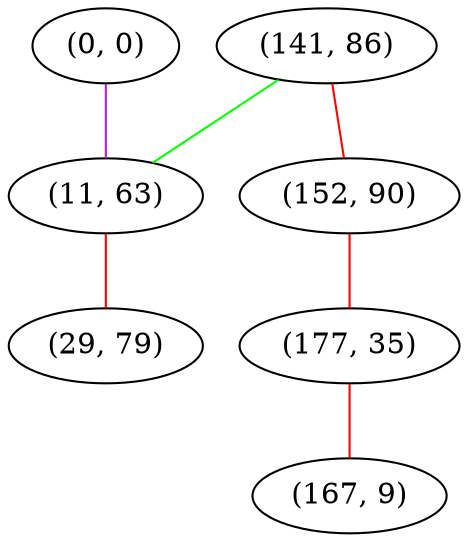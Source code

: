 graph "" {
"(141, 86)";
"(0, 0)";
"(11, 63)";
"(152, 90)";
"(177, 35)";
"(29, 79)";
"(167, 9)";
"(141, 86)" -- "(11, 63)"  [color=green, key=0, weight=2];
"(141, 86)" -- "(152, 90)"  [color=red, key=0, weight=1];
"(0, 0)" -- "(11, 63)"  [color=purple, key=0, weight=4];
"(11, 63)" -- "(29, 79)"  [color=red, key=0, weight=1];
"(152, 90)" -- "(177, 35)"  [color=red, key=0, weight=1];
"(177, 35)" -- "(167, 9)"  [color=red, key=0, weight=1];
}
